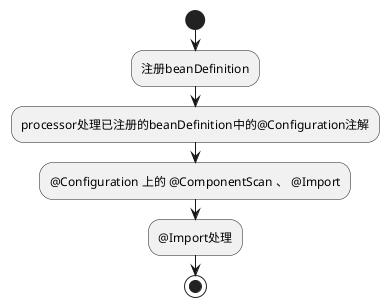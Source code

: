 @startuml
'https://plantuml.com/activity-diagram-beta

start
:注册beanDefinition;
:processor处理已注册的beanDefinition中的@Configuration注解;
:@Configuration 上的 @ComponentScan 、 @Import;
:@Import处理;

stop

@enduml
